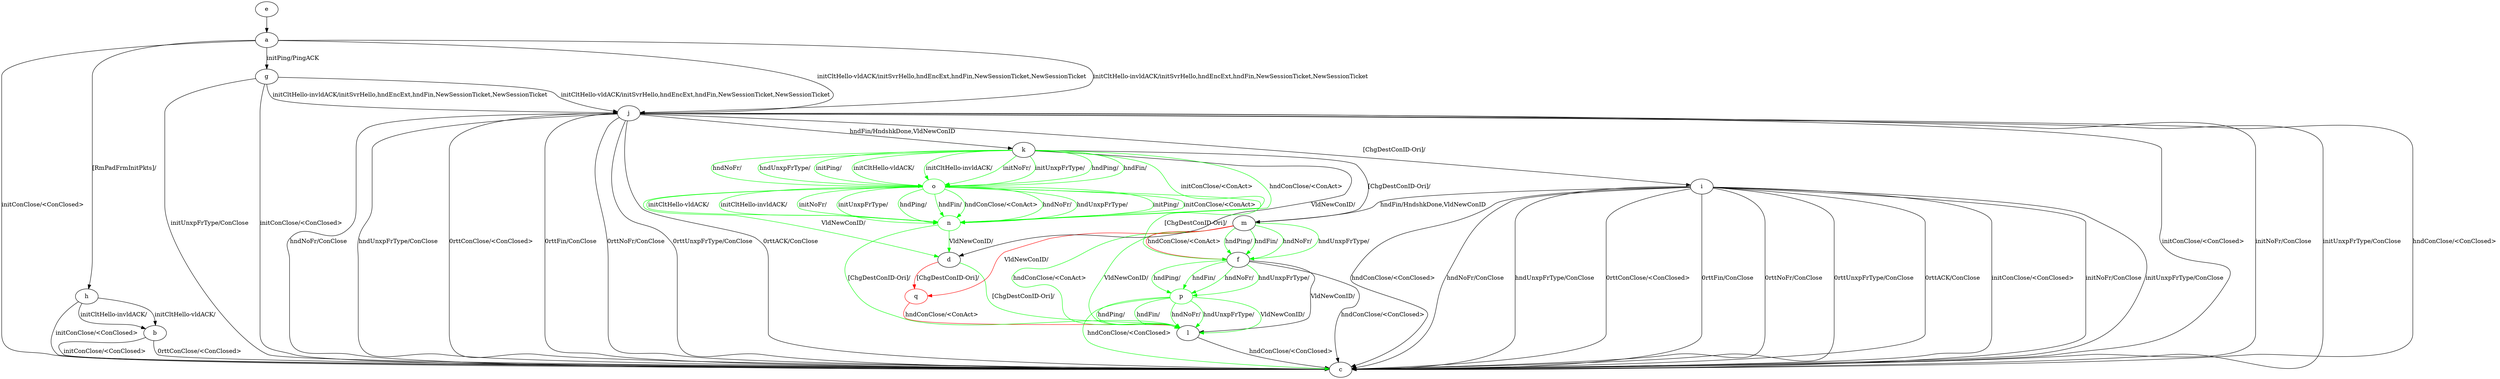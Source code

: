 digraph "" {
	a -> c	[key=0,
		label="initConClose/<ConClosed> "];
	a -> g	[key=0,
		label="initPing/PingACK "];
	a -> h	[key=0,
		label="[RmPadFrmInitPkts]/ "];
	a -> j	[key=0,
		label="initCltHello-vldACK/initSvrHello,hndEncExt,hndFin,NewSessionTicket,NewSessionTicket "];
	a -> j	[key=1,
		label="initCltHello-invldACK/initSvrHello,hndEncExt,hndFin,NewSessionTicket,NewSessionTicket "];
	b -> c	[key=0,
		label="initConClose/<ConClosed> "];
	b -> c	[key=1,
		label="0rttConClose/<ConClosed> "];
	d -> l	[key=0,
		color=green,
		label="[ChgDestConID-Ori]/ "];
	q	[color=red];
	d -> q	[key=0,
		color=red,
		label="[ChgDestConID-Ori]/ "];
	e -> a	[key=0];
	f -> c	[key=0,
		label="hndConClose/<ConClosed> "];
	f -> l	[key=0,
		label="VldNewConID/ "];
	p	[color=green];
	f -> p	[key=0,
		color=green,
		label="hndPing/ "];
	f -> p	[key=1,
		color=green,
		label="hndFin/ "];
	f -> p	[key=2,
		color=green,
		label="hndNoFr/ "];
	f -> p	[key=3,
		color=green,
		label="hndUnxpFrType/ "];
	g -> c	[key=0,
		label="initConClose/<ConClosed> "];
	g -> c	[key=1,
		label="initUnxpFrType/ConClose "];
	g -> j	[key=0,
		label="initCltHello-vldACK/initSvrHello,hndEncExt,hndFin,NewSessionTicket,NewSessionTicket "];
	g -> j	[key=1,
		label="initCltHello-invldACK/initSvrHello,hndEncExt,hndFin,NewSessionTicket,NewSessionTicket "];
	h -> b	[key=0,
		label="initCltHello-vldACK/ "];
	h -> b	[key=1,
		label="initCltHello-invldACK/ "];
	h -> c	[key=0,
		label="initConClose/<ConClosed> "];
	i -> c	[key=0,
		label="initConClose/<ConClosed> "];
	i -> c	[key=1,
		label="initNoFr/ConClose "];
	i -> c	[key=2,
		label="initUnxpFrType/ConClose "];
	i -> c	[key=3,
		label="hndConClose/<ConClosed> "];
	i -> c	[key=4,
		label="hndNoFr/ConClose "];
	i -> c	[key=5,
		label="hndUnxpFrType/ConClose "];
	i -> c	[key=6,
		label="0rttConClose/<ConClosed> "];
	i -> c	[key=7,
		label="0rttFin/ConClose "];
	i -> c	[key=8,
		label="0rttNoFr/ConClose "];
	i -> c	[key=9,
		label="0rttUnxpFrType/ConClose "];
	i -> c	[key=10,
		label="0rttACK/ConClose "];
	i -> m	[key=0,
		label="hndFin/HndshkDone,VldNewConID "];
	j -> c	[key=0,
		label="initConClose/<ConClosed> "];
	j -> c	[key=1,
		label="initNoFr/ConClose "];
	j -> c	[key=2,
		label="initUnxpFrType/ConClose "];
	j -> c	[key=3,
		label="hndConClose/<ConClosed> "];
	j -> c	[key=4,
		label="hndNoFr/ConClose "];
	j -> c	[key=5,
		label="hndUnxpFrType/ConClose "];
	j -> c	[key=6,
		label="0rttConClose/<ConClosed> "];
	j -> c	[key=7,
		label="0rttFin/ConClose "];
	j -> c	[key=8,
		label="0rttNoFr/ConClose "];
	j -> c	[key=9,
		label="0rttUnxpFrType/ConClose "];
	j -> c	[key=10,
		label="0rttACK/ConClose "];
	j -> i	[key=0,
		label="[ChgDestConID-Ori]/ "];
	j -> k	[key=0,
		label="hndFin/HndshkDone,VldNewConID "];
	k -> d	[key=0,
		label="VldNewConID/ "];
	k -> m	[key=0,
		label="[ChgDestConID-Ori]/ "];
	n	[color=green];
	k -> n	[key=0,
		color=green,
		label="initConClose/<ConAct> "];
	k -> n	[key=1,
		color=green,
		label="hndConClose/<ConAct> "];
	o	[color=green];
	k -> o	[key=0,
		color=green,
		label="initPing/ "];
	k -> o	[key=1,
		color=green,
		label="initCltHello-vldACK/ "];
	k -> o	[key=2,
		color=green,
		label="initCltHello-invldACK/ "];
	k -> o	[key=3,
		color=green,
		label="initNoFr/ "];
	k -> o	[key=4,
		color=green,
		label="initUnxpFrType/ "];
	k -> o	[key=5,
		color=green,
		label="hndPing/ "];
	k -> o	[key=6,
		color=green,
		label="hndFin/ "];
	k -> o	[key=7,
		color=green,
		label="hndNoFr/ "];
	k -> o	[key=8,
		color=green,
		label="hndUnxpFrType/ "];
	l -> c	[key=0,
		label="hndConClose/<ConClosed> "];
	m -> f	[key=0,
		color=green,
		label="hndPing/ "];
	m -> f	[key=1,
		color=green,
		label="hndFin/ "];
	m -> f	[key=2,
		color=green,
		label="hndNoFr/ "];
	m -> f	[key=3,
		color=green,
		label="hndUnxpFrType/ "];
	m -> f	[key=4,
		color=red,
		label="hndConClose/<ConAct> "];
	m -> l	[key=0,
		color=green,
		label="hndConClose/<ConAct> "];
	m -> l	[key=1,
		color=green,
		label="VldNewConID/ "];
	m -> q	[key=0,
		color=red,
		label="VldNewConID/ "];
	n -> d	[key=0,
		color=green,
		label="VldNewConID/ "];
	n -> l	[key=0,
		color=green,
		label="[ChgDestConID-Ori]/ "];
	o -> d	[key=0,
		color=green,
		label="VldNewConID/ "];
	o -> f	[key=0,
		color=green,
		label="[ChgDestConID-Ori]/ "];
	o -> n	[key=0,
		color=green,
		label="initPing/ "];
	o -> n	[key=1,
		color=green,
		label="initConClose/<ConAct> "];
	o -> n	[key=2,
		color=green,
		label="initCltHello-vldACK/ "];
	o -> n	[key=3,
		color=green,
		label="initCltHello-invldACK/ "];
	o -> n	[key=4,
		color=green,
		label="initNoFr/ "];
	o -> n	[key=5,
		color=green,
		label="initUnxpFrType/ "];
	o -> n	[key=6,
		color=green,
		label="hndPing/ "];
	o -> n	[key=7,
		color=green,
		label="hndFin/ "];
	o -> n	[key=8,
		color=green,
		label="hndConClose/<ConAct> "];
	o -> n	[key=9,
		color=green,
		label="hndNoFr/ "];
	o -> n	[key=10,
		color=green,
		label="hndUnxpFrType/ "];
	p -> c	[key=0,
		color=green,
		label="hndConClose/<ConClosed> "];
	p -> l	[key=0,
		color=green,
		label="hndPing/ "];
	p -> l	[key=1,
		color=green,
		label="hndFin/ "];
	p -> l	[key=2,
		color=green,
		label="hndNoFr/ "];
	p -> l	[key=3,
		color=green,
		label="hndUnxpFrType/ "];
	p -> l	[key=4,
		color=green,
		label="VldNewConID/ "];
	q -> l	[key=0,
		color=red,
		label="hndConClose/<ConAct> "];
}
